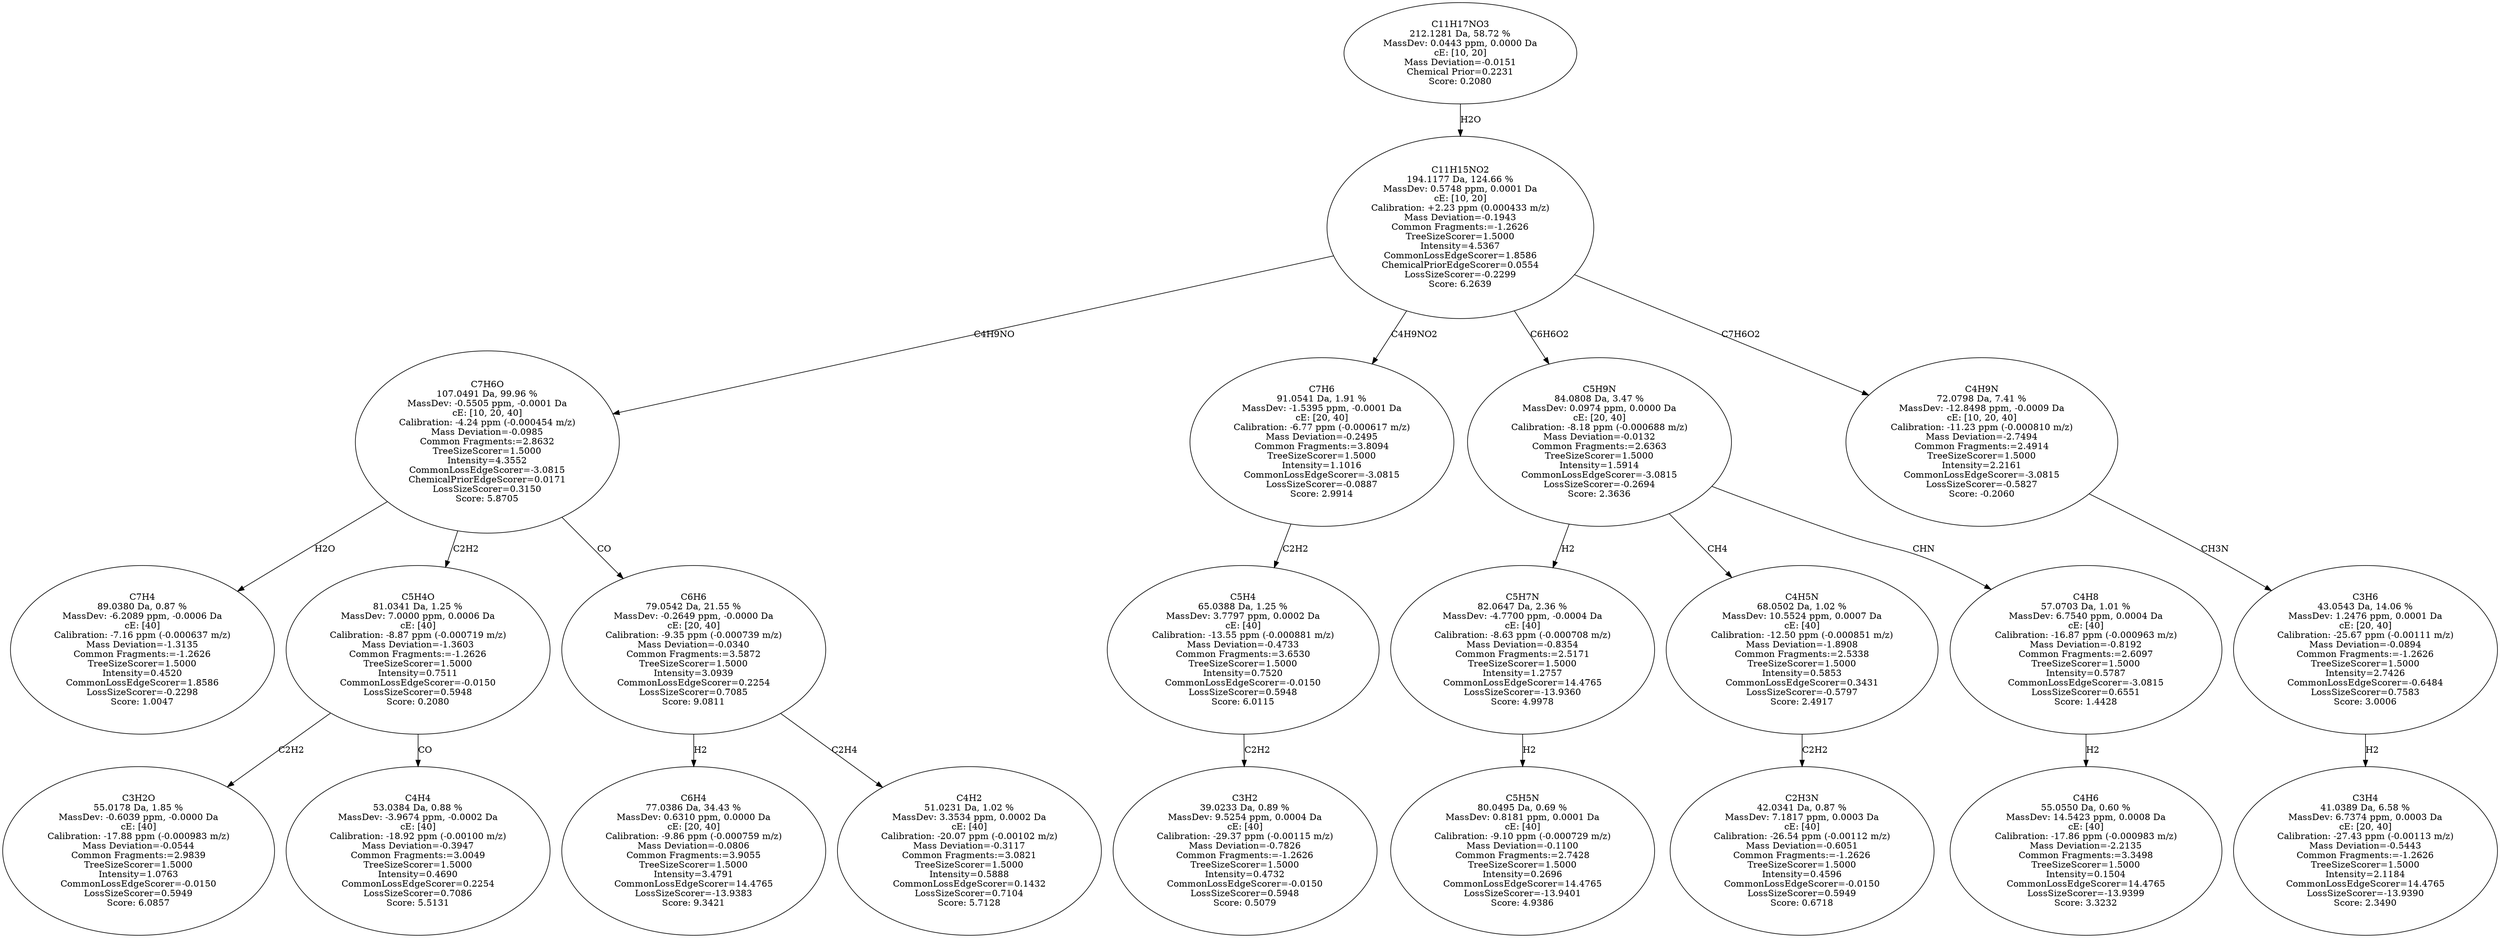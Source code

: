 strict digraph {
v1 [label="C7H4\n89.0380 Da, 0.87 %\nMassDev: -6.2089 ppm, -0.0006 Da\ncE: [40]\nCalibration: -7.16 ppm (-0.000637 m/z)\nMass Deviation=-1.3135\nCommon Fragments:=-1.2626\nTreeSizeScorer=1.5000\nIntensity=0.4520\nCommonLossEdgeScorer=1.8586\nLossSizeScorer=-0.2298\nScore: 1.0047"];
v2 [label="C3H2O\n55.0178 Da, 1.85 %\nMassDev: -0.6039 ppm, -0.0000 Da\ncE: [40]\nCalibration: -17.88 ppm (-0.000983 m/z)\nMass Deviation=-0.0544\nCommon Fragments:=2.9839\nTreeSizeScorer=1.5000\nIntensity=1.0763\nCommonLossEdgeScorer=-0.0150\nLossSizeScorer=0.5949\nScore: 6.0857"];
v3 [label="C4H4\n53.0384 Da, 0.88 %\nMassDev: -3.9674 ppm, -0.0002 Da\ncE: [40]\nCalibration: -18.92 ppm (-0.00100 m/z)\nMass Deviation=-0.3947\nCommon Fragments:=3.0049\nTreeSizeScorer=1.5000\nIntensity=0.4690\nCommonLossEdgeScorer=0.2254\nLossSizeScorer=0.7086\nScore: 5.5131"];
v4 [label="C5H4O\n81.0341 Da, 1.25 %\nMassDev: 7.0000 ppm, 0.0006 Da\ncE: [40]\nCalibration: -8.87 ppm (-0.000719 m/z)\nMass Deviation=-1.3603\nCommon Fragments:=-1.2626\nTreeSizeScorer=1.5000\nIntensity=0.7511\nCommonLossEdgeScorer=-0.0150\nLossSizeScorer=0.5948\nScore: 0.2080"];
v5 [label="C6H4\n77.0386 Da, 34.43 %\nMassDev: 0.6310 ppm, 0.0000 Da\ncE: [20, 40]\nCalibration: -9.86 ppm (-0.000759 m/z)\nMass Deviation=-0.0806\nCommon Fragments:=3.9055\nTreeSizeScorer=1.5000\nIntensity=3.4791\nCommonLossEdgeScorer=14.4765\nLossSizeScorer=-13.9383\nScore: 9.3421"];
v6 [label="C4H2\n51.0231 Da, 1.02 %\nMassDev: 3.3534 ppm, 0.0002 Da\ncE: [40]\nCalibration: -20.07 ppm (-0.00102 m/z)\nMass Deviation=-0.3117\nCommon Fragments:=3.0821\nTreeSizeScorer=1.5000\nIntensity=0.5888\nCommonLossEdgeScorer=0.1432\nLossSizeScorer=0.7104\nScore: 5.7128"];
v7 [label="C6H6\n79.0542 Da, 21.55 %\nMassDev: -0.2649 ppm, -0.0000 Da\ncE: [20, 40]\nCalibration: -9.35 ppm (-0.000739 m/z)\nMass Deviation=-0.0340\nCommon Fragments:=3.5872\nTreeSizeScorer=1.5000\nIntensity=3.0939\nCommonLossEdgeScorer=0.2254\nLossSizeScorer=0.7085\nScore: 9.0811"];
v8 [label="C7H6O\n107.0491 Da, 99.96 %\nMassDev: -0.5505 ppm, -0.0001 Da\ncE: [10, 20, 40]\nCalibration: -4.24 ppm (-0.000454 m/z)\nMass Deviation=-0.0985\nCommon Fragments:=2.8632\nTreeSizeScorer=1.5000\nIntensity=4.3552\nCommonLossEdgeScorer=-3.0815\nChemicalPriorEdgeScorer=0.0171\nLossSizeScorer=0.3150\nScore: 5.8705"];
v9 [label="C3H2\n39.0233 Da, 0.89 %\nMassDev: 9.5254 ppm, 0.0004 Da\ncE: [40]\nCalibration: -29.37 ppm (-0.00115 m/z)\nMass Deviation=-0.7826\nCommon Fragments:=-1.2626\nTreeSizeScorer=1.5000\nIntensity=0.4732\nCommonLossEdgeScorer=-0.0150\nLossSizeScorer=0.5948\nScore: 0.5079"];
v10 [label="C5H4\n65.0388 Da, 1.25 %\nMassDev: 3.7797 ppm, 0.0002 Da\ncE: [40]\nCalibration: -13.55 ppm (-0.000881 m/z)\nMass Deviation=-0.4733\nCommon Fragments:=3.6530\nTreeSizeScorer=1.5000\nIntensity=0.7520\nCommonLossEdgeScorer=-0.0150\nLossSizeScorer=0.5948\nScore: 6.0115"];
v11 [label="C7H6\n91.0541 Da, 1.91 %\nMassDev: -1.5395 ppm, -0.0001 Da\ncE: [20, 40]\nCalibration: -6.77 ppm (-0.000617 m/z)\nMass Deviation=-0.2495\nCommon Fragments:=3.8094\nTreeSizeScorer=1.5000\nIntensity=1.1016\nCommonLossEdgeScorer=-3.0815\nLossSizeScorer=-0.0887\nScore: 2.9914"];
v12 [label="C5H5N\n80.0495 Da, 0.69 %\nMassDev: 0.8181 ppm, 0.0001 Da\ncE: [40]\nCalibration: -9.10 ppm (-0.000729 m/z)\nMass Deviation=-0.1100\nCommon Fragments:=2.7428\nTreeSizeScorer=1.5000\nIntensity=0.2696\nCommonLossEdgeScorer=14.4765\nLossSizeScorer=-13.9401\nScore: 4.9386"];
v13 [label="C5H7N\n82.0647 Da, 2.36 %\nMassDev: -4.7700 ppm, -0.0004 Da\ncE: [40]\nCalibration: -8.63 ppm (-0.000708 m/z)\nMass Deviation=-0.8354\nCommon Fragments:=2.5171\nTreeSizeScorer=1.5000\nIntensity=1.2757\nCommonLossEdgeScorer=14.4765\nLossSizeScorer=-13.9360\nScore: 4.9978"];
v14 [label="C2H3N\n42.0341 Da, 0.87 %\nMassDev: 7.1817 ppm, 0.0003 Da\ncE: [40]\nCalibration: -26.54 ppm (-0.00112 m/z)\nMass Deviation=-0.6051\nCommon Fragments:=-1.2626\nTreeSizeScorer=1.5000\nIntensity=0.4596\nCommonLossEdgeScorer=-0.0150\nLossSizeScorer=0.5949\nScore: 0.6718"];
v15 [label="C4H5N\n68.0502 Da, 1.02 %\nMassDev: 10.5524 ppm, 0.0007 Da\ncE: [40]\nCalibration: -12.50 ppm (-0.000851 m/z)\nMass Deviation=-1.8908\nCommon Fragments:=2.5338\nTreeSizeScorer=1.5000\nIntensity=0.5853\nCommonLossEdgeScorer=0.3431\nLossSizeScorer=-0.5797\nScore: 2.4917"];
v16 [label="C4H6\n55.0550 Da, 0.60 %\nMassDev: 14.5423 ppm, 0.0008 Da\ncE: [40]\nCalibration: -17.86 ppm (-0.000983 m/z)\nMass Deviation=-2.2135\nCommon Fragments:=3.3498\nTreeSizeScorer=1.5000\nIntensity=0.1504\nCommonLossEdgeScorer=14.4765\nLossSizeScorer=-13.9399\nScore: 3.3232"];
v17 [label="C4H8\n57.0703 Da, 1.01 %\nMassDev: 6.7540 ppm, 0.0004 Da\ncE: [40]\nCalibration: -16.87 ppm (-0.000963 m/z)\nMass Deviation=-0.8192\nCommon Fragments:=2.6097\nTreeSizeScorer=1.5000\nIntensity=0.5787\nCommonLossEdgeScorer=-3.0815\nLossSizeScorer=0.6551\nScore: 1.4428"];
v18 [label="C5H9N\n84.0808 Da, 3.47 %\nMassDev: 0.0974 ppm, 0.0000 Da\ncE: [20, 40]\nCalibration: -8.18 ppm (-0.000688 m/z)\nMass Deviation=-0.0132\nCommon Fragments:=2.6363\nTreeSizeScorer=1.5000\nIntensity=1.5914\nCommonLossEdgeScorer=-3.0815\nLossSizeScorer=-0.2694\nScore: 2.3636"];
v19 [label="C3H4\n41.0389 Da, 6.58 %\nMassDev: 6.7374 ppm, 0.0003 Da\ncE: [20, 40]\nCalibration: -27.43 ppm (-0.00113 m/z)\nMass Deviation=-0.5443\nCommon Fragments:=-1.2626\nTreeSizeScorer=1.5000\nIntensity=2.1184\nCommonLossEdgeScorer=14.4765\nLossSizeScorer=-13.9390\nScore: 2.3490"];
v20 [label="C3H6\n43.0543 Da, 14.06 %\nMassDev: 1.2476 ppm, 0.0001 Da\ncE: [20, 40]\nCalibration: -25.67 ppm (-0.00111 m/z)\nMass Deviation=-0.0894\nCommon Fragments:=-1.2626\nTreeSizeScorer=1.5000\nIntensity=2.7426\nCommonLossEdgeScorer=-0.6484\nLossSizeScorer=0.7583\nScore: 3.0006"];
v21 [label="C4H9N\n72.0798 Da, 7.41 %\nMassDev: -12.8498 ppm, -0.0009 Da\ncE: [10, 20, 40]\nCalibration: -11.23 ppm (-0.000810 m/z)\nMass Deviation=-2.7494\nCommon Fragments:=2.4914\nTreeSizeScorer=1.5000\nIntensity=2.2161\nCommonLossEdgeScorer=-3.0815\nLossSizeScorer=-0.5827\nScore: -0.2060"];
v22 [label="C11H15NO2\n194.1177 Da, 124.66 %\nMassDev: 0.5748 ppm, 0.0001 Da\ncE: [10, 20]\nCalibration: +2.23 ppm (0.000433 m/z)\nMass Deviation=-0.1943\nCommon Fragments:=-1.2626\nTreeSizeScorer=1.5000\nIntensity=4.5367\nCommonLossEdgeScorer=1.8586\nChemicalPriorEdgeScorer=0.0554\nLossSizeScorer=-0.2299\nScore: 6.2639"];
v23 [label="C11H17NO3\n212.1281 Da, 58.72 %\nMassDev: 0.0443 ppm, 0.0000 Da\ncE: [10, 20]\nMass Deviation=-0.0151\nChemical Prior=0.2231\nScore: 0.2080"];
v8 -> v1 [label="H2O"];
v4 -> v2 [label="C2H2"];
v4 -> v3 [label="CO"];
v8 -> v4 [label="C2H2"];
v7 -> v5 [label="H2"];
v7 -> v6 [label="C2H4"];
v8 -> v7 [label="CO"];
v22 -> v8 [label="C4H9NO"];
v10 -> v9 [label="C2H2"];
v11 -> v10 [label="C2H2"];
v22 -> v11 [label="C4H9NO2"];
v13 -> v12 [label="H2"];
v18 -> v13 [label="H2"];
v15 -> v14 [label="C2H2"];
v18 -> v15 [label="CH4"];
v17 -> v16 [label="H2"];
v18 -> v17 [label="CHN"];
v22 -> v18 [label="C6H6O2"];
v20 -> v19 [label="H2"];
v21 -> v20 [label="CH3N"];
v22 -> v21 [label="C7H6O2"];
v23 -> v22 [label="H2O"];
}